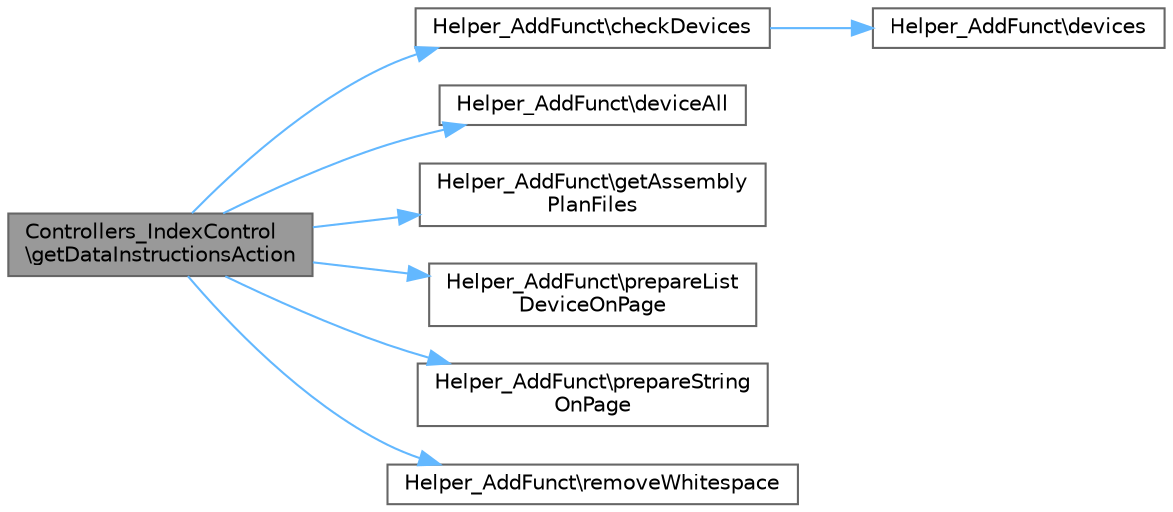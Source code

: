 digraph "Controllers_IndexControl\getDataInstructionsAction"
{
 // LATEX_PDF_SIZE
  bgcolor="transparent";
  edge [fontname=Helvetica,fontsize=10,labelfontname=Helvetica,labelfontsize=10];
  node [fontname=Helvetica,fontsize=10,shape=box,height=0.2,width=0.4];
  rankdir="LR";
  Node1 [id="Node000001",label="Controllers_IndexControl\l\\getDataInstructionsAction",height=0.2,width=0.4,color="gray40", fillcolor="grey60", style="filled", fontcolor="black",tooltip="Retrieves and prepares instruction data for display."];
  Node1 -> Node2 [id="edge1_Node000001_Node000002",color="steelblue1",style="solid",tooltip=" "];
  Node2 [id="Node000002",label="Helper_AddFunct\\checkDevices",height=0.2,width=0.4,color="grey40", fillcolor="white", style="filled",URL="$class_helper___add_funct.html#a1cd94d8f2d6c4f7f2cf64ba954a0a557",tooltip="Validates if all provided devices exist in the system."];
  Node2 -> Node3 [id="edge2_Node000002_Node000003",color="steelblue1",style="solid",tooltip=" "];
  Node3 [id="Node000003",label="Helper_AddFunct\\devices",height=0.2,width=0.4,color="grey40", fillcolor="white", style="filled",URL="$class_helper___add_funct.html#ab24e61458ee4b902ec71c3641128153c",tooltip="Returns an array of available device identifiers."];
  Node1 -> Node4 [id="edge3_Node000001_Node000004",color="steelblue1",style="solid",tooltip=" "];
  Node4 [id="Node000004",label="Helper_AddFunct\\deviceAll",height=0.2,width=0.4,color="grey40", fillcolor="white", style="filled",URL="$class_helper___add_funct.html#a9c4cbc8573a8359f4182ce5c0df990bd",tooltip="Handles the \"all\" device special case."];
  Node1 -> Node5 [id="edge4_Node000001_Node000005",color="steelblue1",style="solid",tooltip=" "];
  Node5 [id="Node000005",label="Helper_AddFunct\\getAssembly\lPlanFiles",height=0.2,width=0.4,color="grey40", fillcolor="white", style="filled",URL="$class_helper___add_funct.html#a4d7fd9a8ea57d6ef98ca7fbbcb048ffe",tooltip="Retrieves assembly plan PDF files for a given barcode and subgroup."];
  Node1 -> Node6 [id="edge5_Node000001_Node000006",color="steelblue1",style="solid",tooltip=" "];
  Node6 [id="Node000006",label="Helper_AddFunct\\prepareList\lDeviceOnPage",height=0.2,width=0.4,color="grey40", fillcolor="white", style="filled",URL="$class_helper___add_funct.html#a5cc74664a68dd2770815423f03331c39",tooltip="Prepares device list data structure for display in templates."];
  Node1 -> Node7 [id="edge6_Node000001_Node000007",color="steelblue1",style="solid",tooltip=" "];
  Node7 [id="Node000007",label="Helper_AddFunct\\prepareString\lOnPage",height=0.2,width=0.4,color="grey40", fillcolor="white", style="filled",URL="$class_helper___add_funct.html#a30842b701a4ef87be8af88d5d3064ab4",tooltip="Formats a string for display by adding separators."];
  Node1 -> Node8 [id="edge7_Node000001_Node000008",color="steelblue1",style="solid",tooltip=" "];
  Node8 [id="Node000008",label="Helper_AddFunct\\removeWhitespace",height=0.2,width=0.4,color="grey40", fillcolor="white", style="filled",URL="$class_helper___add_funct.html#a3d5466d42c3b6b6f7e34abed9fe6f416",tooltip="Removes all whitespace from a string."];
}
